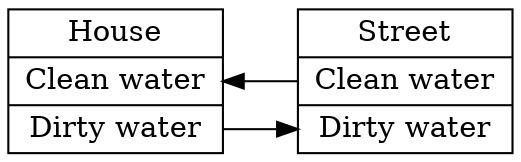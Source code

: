 // https://stackoverflow.com/questions/38806374/marking-labeling-node-edge-connection-points-with-graphviz/74795871#74795871
digraph structs {
    node [shape=record];
    rankdir=LR
    house [label="<l> House|<cw> Clean water|<dw> Dirty water"];
    street [label="<l> Street|<cw> Clean water|<dw> Dirty water"];
    street:cw -> house:cw;
    house:dw -> street:dw;
}
